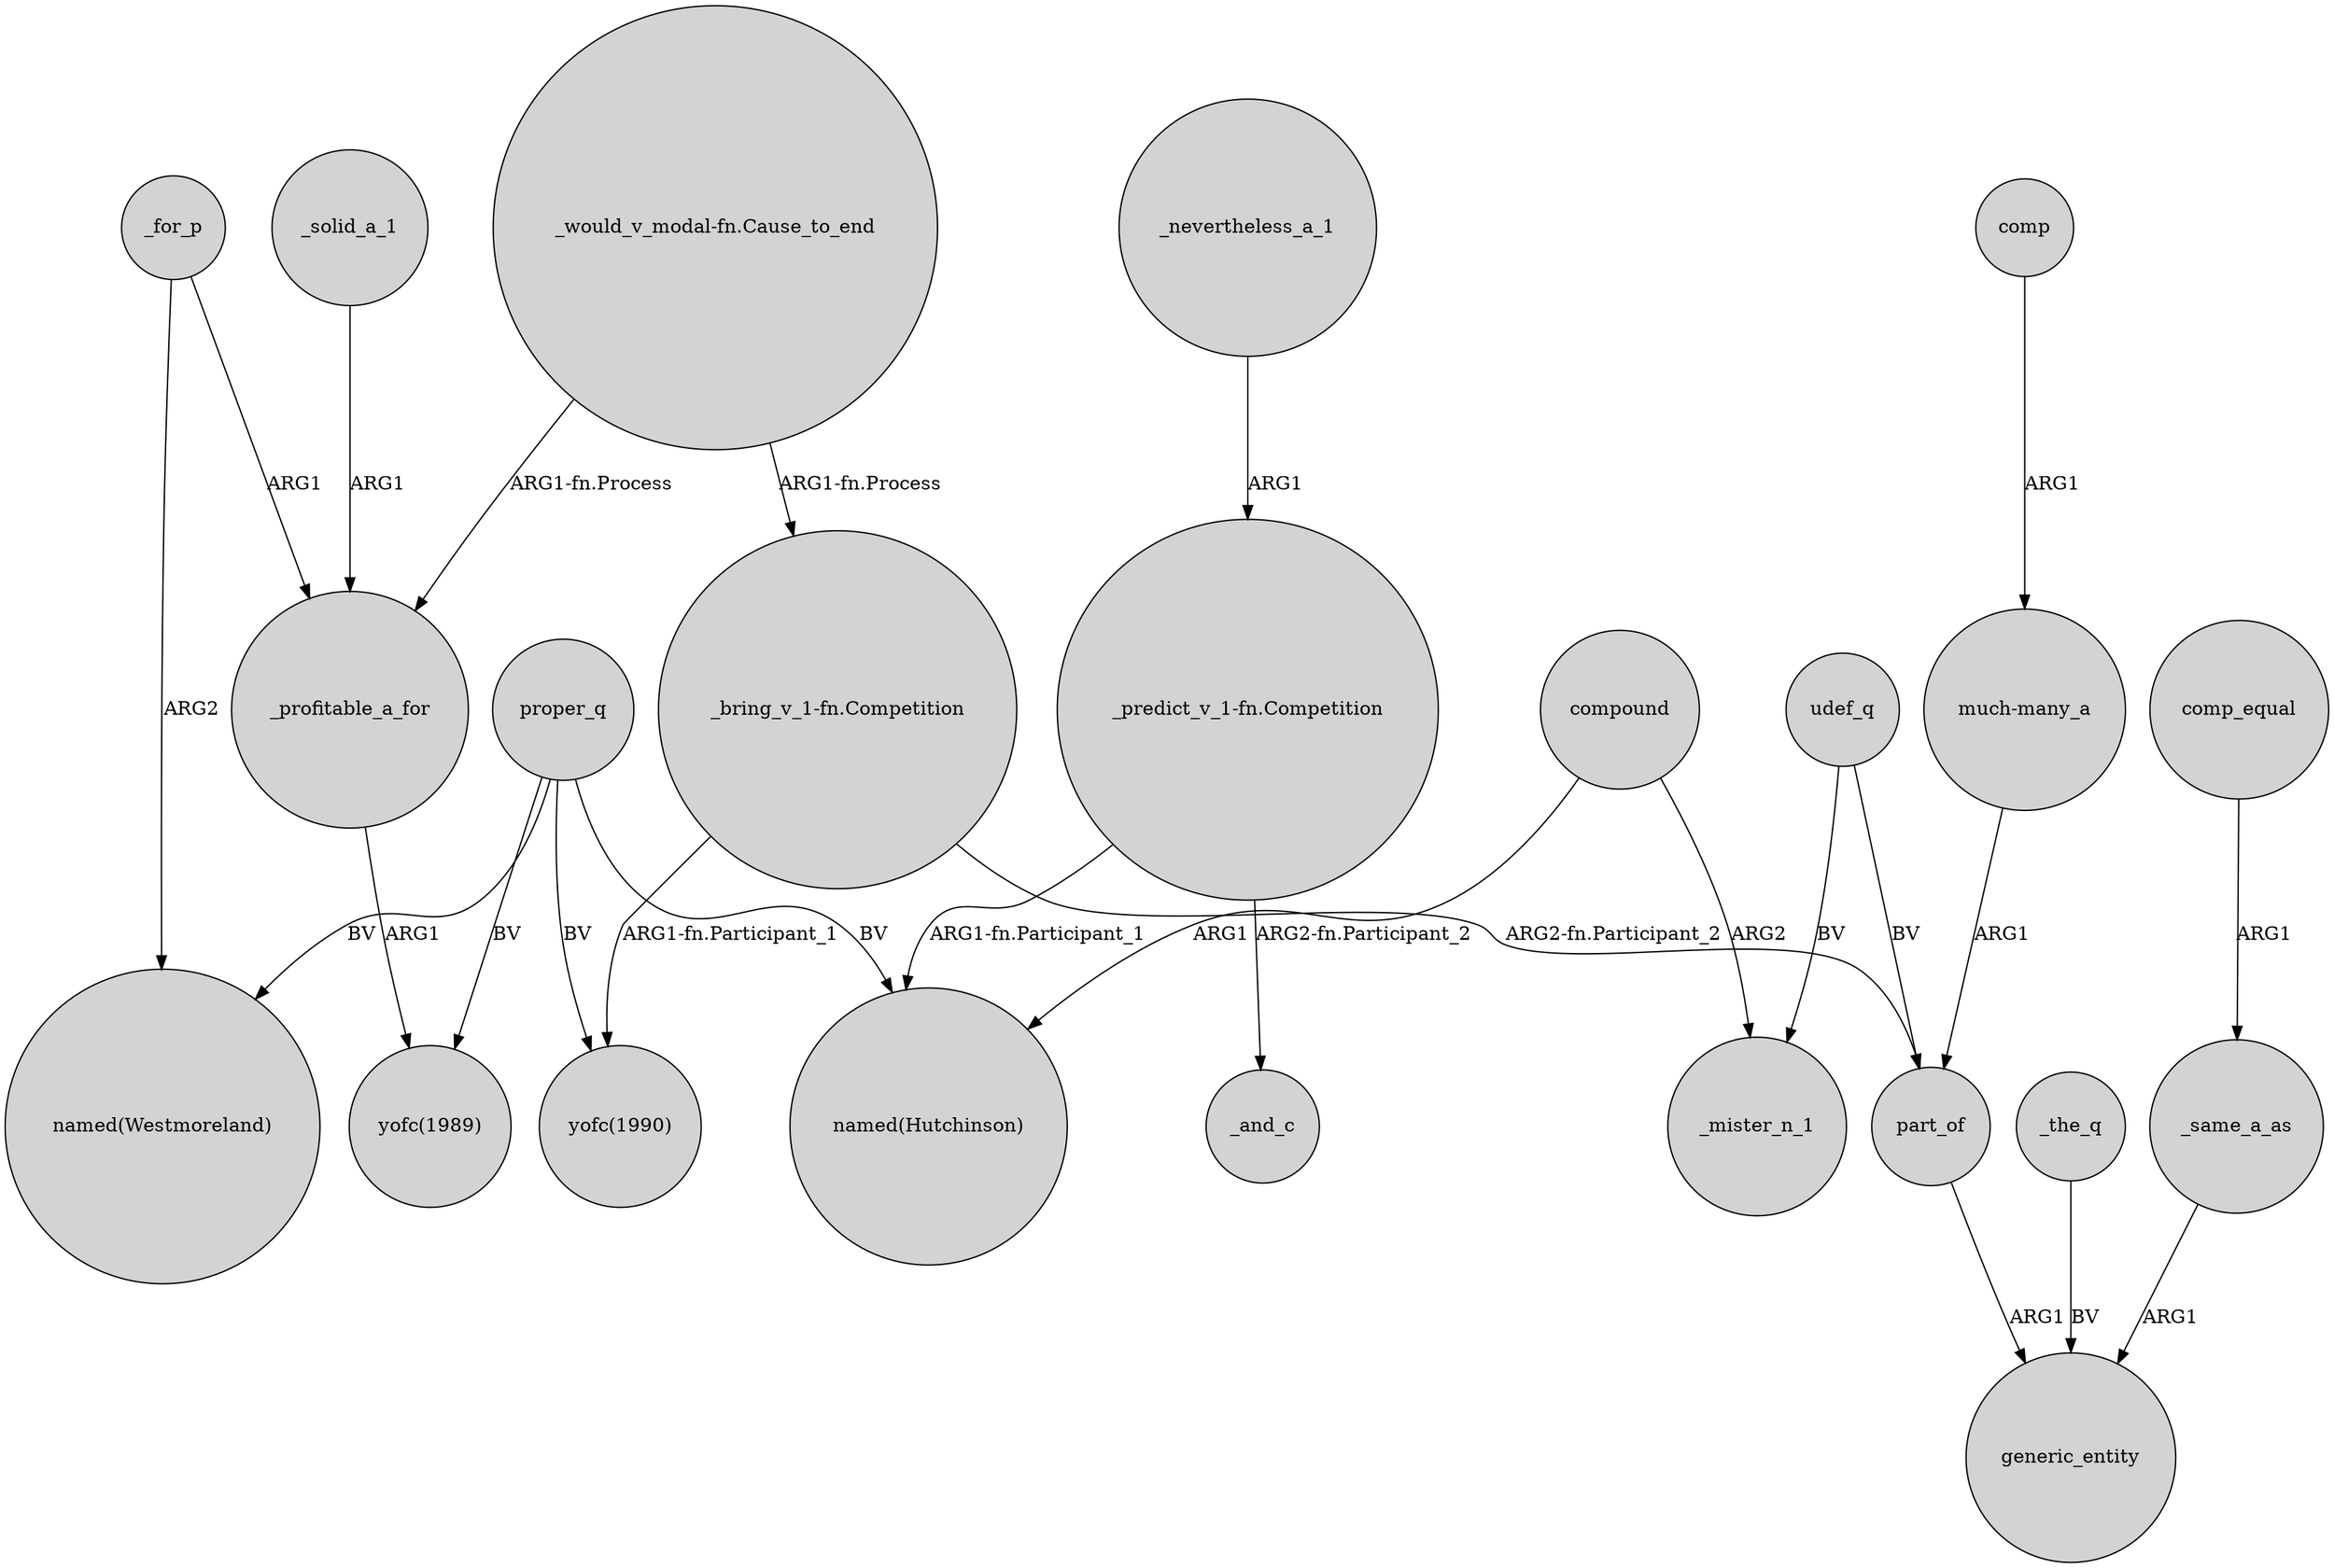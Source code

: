 digraph {
	node [shape=circle style=filled]
	_for_p -> _profitable_a_for [label=ARG1]
	compound -> _mister_n_1 [label=ARG2]
	"_would_v_modal-fn.Cause_to_end" -> _profitable_a_for [label="ARG1-fn.Process"]
	_same_a_as -> generic_entity [label=ARG1]
	udef_q -> part_of [label=BV]
	udef_q -> _mister_n_1 [label=BV]
	"_bring_v_1-fn.Competition" -> part_of [label="ARG2-fn.Participant_2"]
	compound -> "named(Hutchinson)" [label=ARG1]
	"_predict_v_1-fn.Competition" -> "named(Hutchinson)" [label="ARG1-fn.Participant_1"]
	_for_p -> "named(Westmoreland)" [label=ARG2]
	comp -> "much-many_a" [label=ARG1]
	"_bring_v_1-fn.Competition" -> "yofc(1990)" [label="ARG1-fn.Participant_1"]
	proper_q -> "named(Hutchinson)" [label=BV]
	"much-many_a" -> part_of [label=ARG1]
	_nevertheless_a_1 -> "_predict_v_1-fn.Competition" [label=ARG1]
	_the_q -> generic_entity [label=BV]
	proper_q -> "yofc(1989)" [label=BV]
	proper_q -> "yofc(1990)" [label=BV]
	"_predict_v_1-fn.Competition" -> _and_c [label="ARG2-fn.Participant_2"]
	_profitable_a_for -> "yofc(1989)" [label=ARG1]
	proper_q -> "named(Westmoreland)" [label=BV]
	part_of -> generic_entity [label=ARG1]
	_solid_a_1 -> _profitable_a_for [label=ARG1]
	comp_equal -> _same_a_as [label=ARG1]
	"_would_v_modal-fn.Cause_to_end" -> "_bring_v_1-fn.Competition" [label="ARG1-fn.Process"]
}
